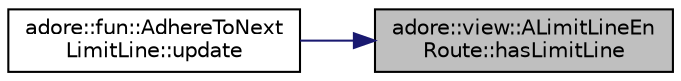 digraph "adore::view::ALimitLineEnRoute::hasLimitLine"
{
 // LATEX_PDF_SIZE
  edge [fontname="Helvetica",fontsize="10",labelfontname="Helvetica",labelfontsize="10"];
  node [fontname="Helvetica",fontsize="10",shape=record];
  rankdir="RL";
  Node1 [label="adore::view::ALimitLineEn\lRoute::hasLimitLine",height=0.2,width=0.4,color="black", fillcolor="grey75", style="filled", fontcolor="black",tooltip=" "];
  Node1 -> Node2 [dir="back",color="midnightblue",fontsize="10",style="solid",fontname="Helvetica"];
  Node2 [label="adore::fun::AdhereToNext\lLimitLine::update",height=0.2,width=0.4,color="black", fillcolor="white", style="filled",URL="$classadore_1_1fun_1_1AdhereToNextLimitLine.html#ab19455688801d0f63246b3a9b9d3ba94",tooltip=" "];
}
